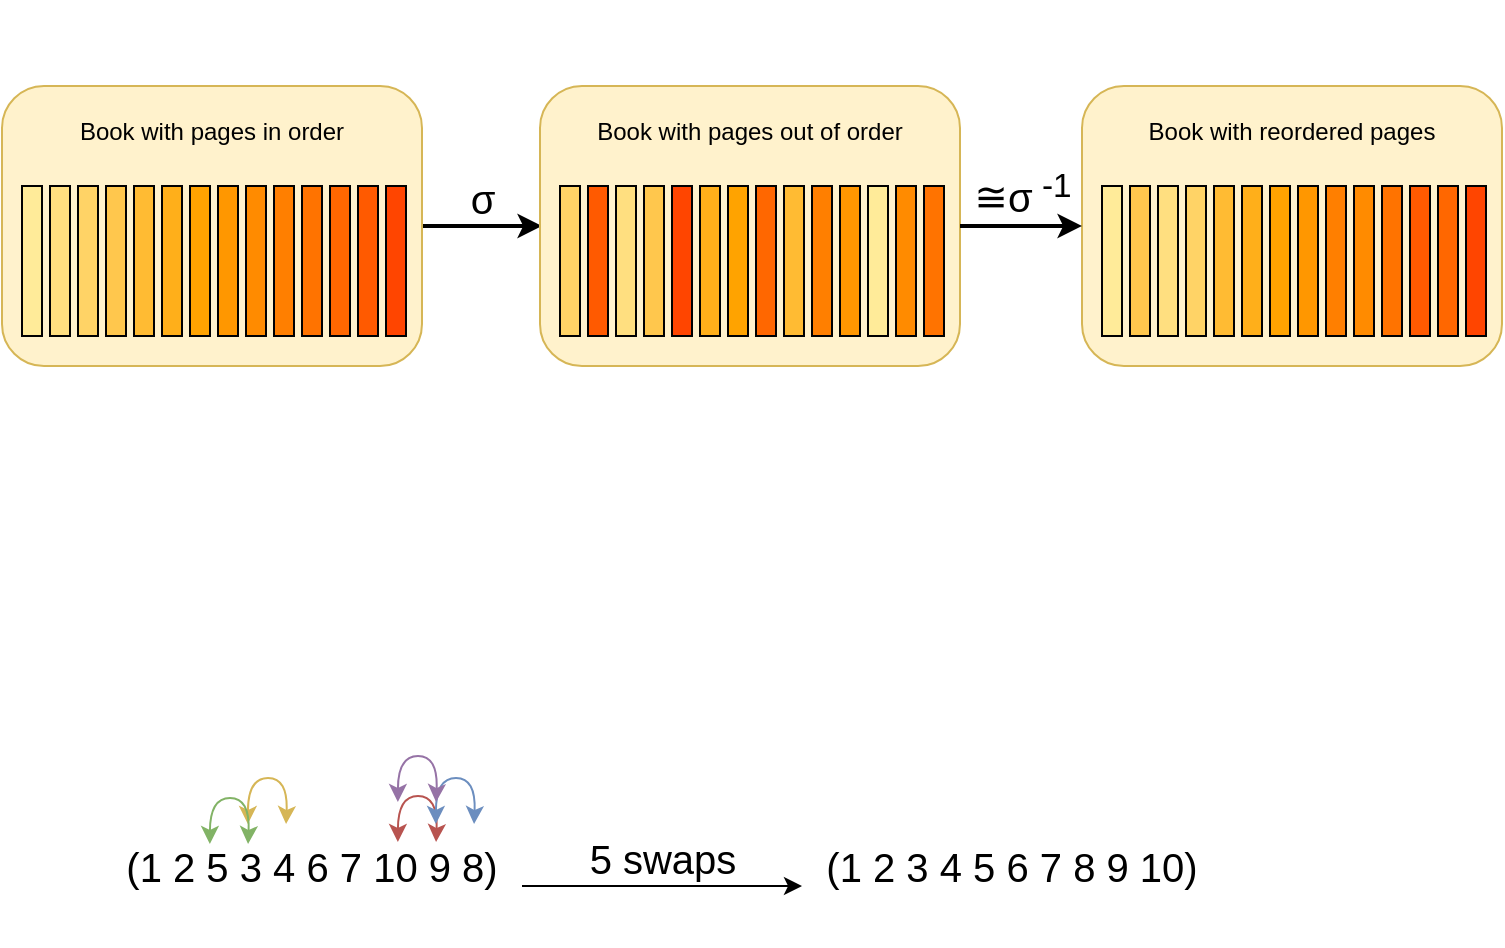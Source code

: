 <mxfile version="22.1.6" type="device">
  <diagram id="oMDY72YzOnIo3sY7O1gu" name="Page-1">
    <mxGraphModel dx="1434" dy="754" grid="1" gridSize="10" guides="1" tooltips="1" connect="1" arrows="1" fold="1" page="1" pageScale="1" pageWidth="827" pageHeight="1169" math="0" shadow="0">
      <root>
        <mxCell id="0" />
        <mxCell id="1" parent="0" />
        <mxCell id="nkOG_SdZaLz4jP4w542h-42" value="" style="group" parent="1" vertex="1" connectable="0">
          <mxGeometry x="40" y="240" width="210" height="140" as="geometry" />
        </mxCell>
        <mxCell id="FTEro6uut2QmCMIrPueT-2" value="&lt;font style=&quot;font-size: 20px;&quot;&gt;σ&lt;/font&gt;" style="edgeStyle=orthogonalEdgeStyle;rounded=0;orthogonalLoop=1;jettySize=auto;html=1;strokeWidth=2;verticalAlign=bottom;labelBackgroundColor=none;" edge="1" parent="nkOG_SdZaLz4jP4w542h-42" source="nkOG_SdZaLz4jP4w542h-9">
          <mxGeometry relative="1" as="geometry">
            <mxPoint x="270" y="70" as="targetPoint" />
          </mxGeometry>
        </mxCell>
        <mxCell id="nkOG_SdZaLz4jP4w542h-9" value="&lt;div&gt;&lt;br&gt;&lt;/div&gt;&lt;div&gt;&lt;br&gt;&lt;/div&gt;&lt;div&gt;&lt;br&gt;&lt;/div&gt;&lt;div&gt;&lt;br&gt;&lt;/div&gt;&lt;div&gt;Book with pages in order&lt;br&gt;&lt;/div&gt;" style="rounded=1;whiteSpace=wrap;html=1;fillColor=#fff2cc;strokeColor=#d6b656;labelPosition=center;verticalLabelPosition=top;align=center;verticalAlign=bottom;horizontal=1;spacingTop=-49;spacing=-30;" parent="nkOG_SdZaLz4jP4w542h-42" vertex="1">
          <mxGeometry width="210" height="140" as="geometry" />
        </mxCell>
        <mxCell id="nkOG_SdZaLz4jP4w542h-13" value="" style="rounded=0;whiteSpace=wrap;html=1;fillColor=#FFDF80;" parent="nkOG_SdZaLz4jP4w542h-42" vertex="1">
          <mxGeometry x="24" y="50" width="10" height="75" as="geometry" />
        </mxCell>
        <mxCell id="nkOG_SdZaLz4jP4w542h-15" value="" style="rounded=0;whiteSpace=wrap;html=1;fillColor=#FFD366;" parent="nkOG_SdZaLz4jP4w542h-42" vertex="1">
          <mxGeometry x="38" y="50" width="10" height="75" as="geometry" />
        </mxCell>
        <mxCell id="nkOG_SdZaLz4jP4w542h-16" value="" style="rounded=0;whiteSpace=wrap;html=1;fillColor=#FFC74D;" parent="nkOG_SdZaLz4jP4w542h-42" vertex="1">
          <mxGeometry x="52" y="50" width="10" height="75" as="geometry" />
        </mxCell>
        <mxCell id="nkOG_SdZaLz4jP4w542h-17" value="" style="rounded=0;whiteSpace=wrap;html=1;fillColor=#FFBB33;" parent="nkOG_SdZaLz4jP4w542h-42" vertex="1">
          <mxGeometry x="66" y="50" width="10" height="75" as="geometry" />
        </mxCell>
        <mxCell id="nkOG_SdZaLz4jP4w542h-18" value="" style="rounded=0;whiteSpace=wrap;html=1;gradientColor=none;fillColor=#FFAF1A;" parent="nkOG_SdZaLz4jP4w542h-42" vertex="1">
          <mxGeometry x="80" y="50" width="10" height="75" as="geometry" />
        </mxCell>
        <mxCell id="nkOG_SdZaLz4jP4w542h-19" value="" style="rounded=0;whiteSpace=wrap;html=1;fillColor=#FFA300;" parent="nkOG_SdZaLz4jP4w542h-42" vertex="1">
          <mxGeometry x="94" y="50" width="10" height="75" as="geometry" />
        </mxCell>
        <mxCell id="nkOG_SdZaLz4jP4w542h-20" value="" style="rounded=0;whiteSpace=wrap;html=1;fillColor=#FF9700;" parent="nkOG_SdZaLz4jP4w542h-42" vertex="1">
          <mxGeometry x="108" y="50" width="10" height="75" as="geometry" />
        </mxCell>
        <mxCell id="nkOG_SdZaLz4jP4w542h-31" value="" style="rounded=0;whiteSpace=wrap;html=1;fillColor=#FF8B00;" parent="nkOG_SdZaLz4jP4w542h-42" vertex="1">
          <mxGeometry x="122" y="50" width="10" height="75" as="geometry" />
        </mxCell>
        <mxCell id="nkOG_SdZaLz4jP4w542h-32" value="" style="rounded=0;whiteSpace=wrap;html=1;fillColor=#FF7F00;" parent="nkOG_SdZaLz4jP4w542h-42" vertex="1">
          <mxGeometry x="136" y="50" width="10" height="75" as="geometry" />
        </mxCell>
        <mxCell id="nkOG_SdZaLz4jP4w542h-33" value="" style="rounded=0;whiteSpace=wrap;html=1;fillColor=#FF7300;" parent="nkOG_SdZaLz4jP4w542h-42" vertex="1">
          <mxGeometry x="150" y="50" width="10" height="75" as="geometry" />
        </mxCell>
        <mxCell id="nkOG_SdZaLz4jP4w542h-34" value="" style="rounded=0;whiteSpace=wrap;html=1;fillColor=#FF6700;" parent="nkOG_SdZaLz4jP4w542h-42" vertex="1">
          <mxGeometry x="164" y="50" width="10" height="75" as="geometry" />
        </mxCell>
        <mxCell id="nkOG_SdZaLz4jP4w542h-35" value="" style="rounded=0;whiteSpace=wrap;html=1;fillColor=#FF5A00;" parent="nkOG_SdZaLz4jP4w542h-42" vertex="1">
          <mxGeometry x="178" y="50" width="10" height="75" as="geometry" />
        </mxCell>
        <mxCell id="nkOG_SdZaLz4jP4w542h-36" value="" style="rounded=0;whiteSpace=wrap;html=1;fillColor=#FF4500;" parent="nkOG_SdZaLz4jP4w542h-42" vertex="1">
          <mxGeometry x="192" y="50" width="10" height="75" as="geometry" />
        </mxCell>
        <mxCell id="nkOG_SdZaLz4jP4w542h-39" value="" style="rounded=0;whiteSpace=wrap;html=1;fillColor=#FFEB99;" parent="nkOG_SdZaLz4jP4w542h-42" vertex="1">
          <mxGeometry x="10" y="50" width="10" height="75" as="geometry" />
        </mxCell>
        <mxCell id="nkOG_SdZaLz4jP4w542h-43" value="" style="group" parent="1" vertex="1" connectable="0">
          <mxGeometry x="309" y="240" width="210" height="140" as="geometry" />
        </mxCell>
        <mxCell id="nkOG_SdZaLz4jP4w542h-44" value="&lt;div&gt;&lt;br&gt;&lt;/div&gt;&lt;div&gt;&lt;br&gt;&lt;/div&gt;&lt;div&gt;&lt;br&gt;&lt;/div&gt;&lt;div&gt;&lt;br&gt;&lt;/div&gt;&lt;div&gt;Book with pages out of order&lt;br&gt;&lt;/div&gt;" style="rounded=1;whiteSpace=wrap;html=1;fillColor=#fff2cc;strokeColor=#d6b656;labelPosition=center;verticalLabelPosition=top;align=center;verticalAlign=bottom;horizontal=1;spacingTop=-49;spacing=-30;" parent="nkOG_SdZaLz4jP4w542h-43" vertex="1">
          <mxGeometry width="210" height="140" as="geometry" />
        </mxCell>
        <mxCell id="nkOG_SdZaLz4jP4w542h-45" value="" style="rounded=0;whiteSpace=wrap;html=1;fillColor=#FFDF80;" parent="nkOG_SdZaLz4jP4w542h-43" vertex="1">
          <mxGeometry x="38" y="50" width="10" height="75" as="geometry" />
        </mxCell>
        <mxCell id="nkOG_SdZaLz4jP4w542h-46" value="" style="rounded=0;whiteSpace=wrap;html=1;fillColor=#FFD366;" parent="nkOG_SdZaLz4jP4w542h-43" vertex="1">
          <mxGeometry x="10" y="50" width="10" height="75" as="geometry" />
        </mxCell>
        <mxCell id="nkOG_SdZaLz4jP4w542h-47" value="" style="rounded=0;whiteSpace=wrap;html=1;fillColor=#FFC74D;" parent="nkOG_SdZaLz4jP4w542h-43" vertex="1">
          <mxGeometry x="52" y="50" width="10" height="75" as="geometry" />
        </mxCell>
        <mxCell id="nkOG_SdZaLz4jP4w542h-48" value="" style="rounded=0;whiteSpace=wrap;html=1;fillColor=#FFBB33;" parent="nkOG_SdZaLz4jP4w542h-43" vertex="1">
          <mxGeometry x="122" y="50" width="10" height="75" as="geometry" />
        </mxCell>
        <mxCell id="nkOG_SdZaLz4jP4w542h-49" value="" style="rounded=0;whiteSpace=wrap;html=1;gradientColor=none;fillColor=#FFAF1A;" parent="nkOG_SdZaLz4jP4w542h-43" vertex="1">
          <mxGeometry x="80" y="50" width="10" height="75" as="geometry" />
        </mxCell>
        <mxCell id="nkOG_SdZaLz4jP4w542h-50" value="" style="rounded=0;whiteSpace=wrap;html=1;fillColor=#FFA300;" parent="nkOG_SdZaLz4jP4w542h-43" vertex="1">
          <mxGeometry x="94" y="50" width="10" height="75" as="geometry" />
        </mxCell>
        <mxCell id="nkOG_SdZaLz4jP4w542h-51" value="" style="rounded=0;whiteSpace=wrap;html=1;fillColor=#FF9700;" parent="nkOG_SdZaLz4jP4w542h-43" vertex="1">
          <mxGeometry x="150" y="50" width="10" height="75" as="geometry" />
        </mxCell>
        <mxCell id="nkOG_SdZaLz4jP4w542h-52" value="" style="rounded=0;whiteSpace=wrap;html=1;fillColor=#FF8B00;" parent="nkOG_SdZaLz4jP4w542h-43" vertex="1">
          <mxGeometry x="178" y="50" width="10" height="75" as="geometry" />
        </mxCell>
        <mxCell id="nkOG_SdZaLz4jP4w542h-53" value="" style="rounded=0;whiteSpace=wrap;html=1;fillColor=#FF7F00;" parent="nkOG_SdZaLz4jP4w542h-43" vertex="1">
          <mxGeometry x="136" y="50" width="10" height="75" as="geometry" />
        </mxCell>
        <mxCell id="nkOG_SdZaLz4jP4w542h-54" value="" style="rounded=0;whiteSpace=wrap;html=1;fillColor=#FF7300;" parent="nkOG_SdZaLz4jP4w542h-43" vertex="1">
          <mxGeometry x="192" y="50" width="10" height="75" as="geometry" />
        </mxCell>
        <mxCell id="nkOG_SdZaLz4jP4w542h-55" value="" style="rounded=0;whiteSpace=wrap;html=1;fillColor=#FF6700;" parent="nkOG_SdZaLz4jP4w542h-43" vertex="1">
          <mxGeometry x="108" y="50" width="10" height="75" as="geometry" />
        </mxCell>
        <mxCell id="nkOG_SdZaLz4jP4w542h-56" value="" style="rounded=0;whiteSpace=wrap;html=1;fillColor=#FF5A00;" parent="nkOG_SdZaLz4jP4w542h-43" vertex="1">
          <mxGeometry x="24" y="50" width="10" height="75" as="geometry" />
        </mxCell>
        <mxCell id="nkOG_SdZaLz4jP4w542h-57" value="" style="rounded=0;whiteSpace=wrap;html=1;fillColor=#FF4500;" parent="nkOG_SdZaLz4jP4w542h-43" vertex="1">
          <mxGeometry x="66" y="50" width="10" height="75" as="geometry" />
        </mxCell>
        <mxCell id="nkOG_SdZaLz4jP4w542h-58" value="" style="rounded=0;whiteSpace=wrap;html=1;fillColor=#FFEB99;" parent="nkOG_SdZaLz4jP4w542h-43" vertex="1">
          <mxGeometry x="164" y="50" width="10" height="75" as="geometry" />
        </mxCell>
        <mxCell id="nkOG_SdZaLz4jP4w542h-60" value="" style="group" parent="1" vertex="1" connectable="0">
          <mxGeometry x="580" y="240" width="210" height="140" as="geometry" />
        </mxCell>
        <mxCell id="nkOG_SdZaLz4jP4w542h-61" value="&lt;div&gt;&lt;br&gt;&lt;/div&gt;&lt;div&gt;&lt;br&gt;&lt;/div&gt;&lt;div&gt;&lt;br&gt;&lt;/div&gt;&lt;div&gt;&lt;br&gt;&lt;/div&gt;&lt;div&gt;Book with reordered pages&lt;br&gt;&lt;/div&gt;" style="rounded=1;whiteSpace=wrap;html=1;fillColor=#fff2cc;strokeColor=#d6b656;labelPosition=center;verticalLabelPosition=top;align=center;verticalAlign=bottom;horizontal=1;spacingTop=-49;spacing=-30;" parent="nkOG_SdZaLz4jP4w542h-60" vertex="1">
          <mxGeometry width="210" height="140" as="geometry" />
        </mxCell>
        <mxCell id="nkOG_SdZaLz4jP4w542h-62" value="" style="rounded=0;whiteSpace=wrap;html=1;fillColor=#FFDF80;" parent="nkOG_SdZaLz4jP4w542h-60" vertex="1">
          <mxGeometry x="38" y="50" width="10" height="75" as="geometry" />
        </mxCell>
        <mxCell id="nkOG_SdZaLz4jP4w542h-63" value="" style="rounded=0;whiteSpace=wrap;html=1;fillColor=#FFD366;" parent="nkOG_SdZaLz4jP4w542h-60" vertex="1">
          <mxGeometry x="52" y="50" width="10" height="75" as="geometry" />
        </mxCell>
        <mxCell id="nkOG_SdZaLz4jP4w542h-64" value="" style="rounded=0;whiteSpace=wrap;html=1;fillColor=#FFC74D;" parent="nkOG_SdZaLz4jP4w542h-60" vertex="1">
          <mxGeometry x="24" y="50" width="10" height="75" as="geometry" />
        </mxCell>
        <mxCell id="nkOG_SdZaLz4jP4w542h-65" value="" style="rounded=0;whiteSpace=wrap;html=1;fillColor=#FFBB33;" parent="nkOG_SdZaLz4jP4w542h-60" vertex="1">
          <mxGeometry x="66" y="50" width="10" height="75" as="geometry" />
        </mxCell>
        <mxCell id="nkOG_SdZaLz4jP4w542h-66" value="" style="rounded=0;whiteSpace=wrap;html=1;gradientColor=none;fillColor=#FFAF1A;" parent="nkOG_SdZaLz4jP4w542h-60" vertex="1">
          <mxGeometry x="80" y="50" width="10" height="75" as="geometry" />
        </mxCell>
        <mxCell id="nkOG_SdZaLz4jP4w542h-67" value="" style="rounded=0;whiteSpace=wrap;html=1;fillColor=#FFA300;" parent="nkOG_SdZaLz4jP4w542h-60" vertex="1">
          <mxGeometry x="94" y="50" width="10" height="75" as="geometry" />
        </mxCell>
        <mxCell id="nkOG_SdZaLz4jP4w542h-68" value="" style="rounded=0;whiteSpace=wrap;html=1;fillColor=#FF9700;" parent="nkOG_SdZaLz4jP4w542h-60" vertex="1">
          <mxGeometry x="108" y="50" width="10" height="75" as="geometry" />
        </mxCell>
        <mxCell id="nkOG_SdZaLz4jP4w542h-69" value="" style="rounded=0;whiteSpace=wrap;html=1;fillColor=#FF8B00;" parent="nkOG_SdZaLz4jP4w542h-60" vertex="1">
          <mxGeometry x="136" y="50" width="10" height="75" as="geometry" />
        </mxCell>
        <mxCell id="nkOG_SdZaLz4jP4w542h-70" value="" style="rounded=0;whiteSpace=wrap;html=1;fillColor=#FF7F00;" parent="nkOG_SdZaLz4jP4w542h-60" vertex="1">
          <mxGeometry x="122" y="50" width="10" height="75" as="geometry" />
        </mxCell>
        <mxCell id="nkOG_SdZaLz4jP4w542h-71" value="" style="rounded=0;whiteSpace=wrap;html=1;fillColor=#FF7300;" parent="nkOG_SdZaLz4jP4w542h-60" vertex="1">
          <mxGeometry x="150" y="50" width="10" height="75" as="geometry" />
        </mxCell>
        <mxCell id="nkOG_SdZaLz4jP4w542h-72" value="" style="rounded=0;whiteSpace=wrap;html=1;fillColor=#FF6700;" parent="nkOG_SdZaLz4jP4w542h-60" vertex="1">
          <mxGeometry x="178" y="50" width="10" height="75" as="geometry" />
        </mxCell>
        <mxCell id="nkOG_SdZaLz4jP4w542h-73" value="" style="rounded=0;whiteSpace=wrap;html=1;fillColor=#FF5A00;" parent="nkOG_SdZaLz4jP4w542h-60" vertex="1">
          <mxGeometry x="164" y="50" width="10" height="75" as="geometry" />
        </mxCell>
        <mxCell id="nkOG_SdZaLz4jP4w542h-74" value="" style="rounded=0;whiteSpace=wrap;html=1;fillColor=#FF4500;" parent="nkOG_SdZaLz4jP4w542h-60" vertex="1">
          <mxGeometry x="192" y="50" width="10" height="75" as="geometry" />
        </mxCell>
        <mxCell id="nkOG_SdZaLz4jP4w542h-75" value="" style="rounded=0;whiteSpace=wrap;html=1;fillColor=#FFEB99;" parent="nkOG_SdZaLz4jP4w542h-60" vertex="1">
          <mxGeometry x="10" y="50" width="10" height="75" as="geometry" />
        </mxCell>
        <mxCell id="FTEro6uut2QmCMIrPueT-6" value="&lt;font style=&quot;font-size: 20px;&quot;&gt;≅&lt;/font&gt;&lt;font style=&quot;font-size: 20px;&quot;&gt;σ&lt;sup&gt; -1&lt;br&gt;&lt;/sup&gt;&lt;/font&gt;" style="edgeStyle=orthogonalEdgeStyle;rounded=0;orthogonalLoop=1;jettySize=auto;html=1;strokeWidth=2;verticalAlign=bottom;exitX=1;exitY=0.5;exitDx=0;exitDy=0;entryX=0;entryY=0.5;entryDx=0;entryDy=0;labelBackgroundColor=none;" edge="1" parent="1" source="nkOG_SdZaLz4jP4w542h-44" target="nkOG_SdZaLz4jP4w542h-61">
          <mxGeometry relative="1" as="geometry">
            <mxPoint x="330" y="330" as="targetPoint" />
            <mxPoint x="270" y="330" as="sourcePoint" />
            <Array as="points">
              <mxPoint x="530" y="310" />
              <mxPoint x="530" y="310" />
            </Array>
          </mxGeometry>
        </mxCell>
        <mxCell id="FTEro6uut2QmCMIrPueT-10" style="edgeStyle=orthogonalEdgeStyle;rounded=0;orthogonalLoop=1;jettySize=auto;html=1;entryX=0;entryY=0.5;entryDx=0;entryDy=0;exitX=1;exitY=0.5;exitDx=0;exitDy=0;" edge="1" parent="1" source="FTEro6uut2QmCMIrPueT-8" target="FTEro6uut2QmCMIrPueT-9">
          <mxGeometry relative="1" as="geometry">
            <mxPoint x="300" y="633" as="sourcePoint" />
            <mxPoint x="360" y="633" as="targetPoint" />
          </mxGeometry>
        </mxCell>
        <mxCell id="FTEro6uut2QmCMIrPueT-11" value="5 swaps" style="edgeLabel;html=1;align=center;verticalAlign=bottom;resizable=0;points=[];fontSize=20;labelBackgroundColor=none;" vertex="1" connectable="0" parent="FTEro6uut2QmCMIrPueT-10">
          <mxGeometry relative="1" as="geometry">
            <mxPoint as="offset" />
          </mxGeometry>
        </mxCell>
        <mxCell id="FTEro6uut2QmCMIrPueT-8" value="&lt;div style=&quot;font-size: 20px;&quot;&gt;&lt;font style=&quot;font-size: 20px;&quot;&gt;(1 2 5 3 4 6 7 10 9 8)&lt;br&gt;&lt;/font&gt;&lt;/div&gt;" style="text;html=1;strokeColor=none;fillColor=none;spacing=5;spacingTop=-20;whiteSpace=wrap;overflow=hidden;rounded=0;align=center;verticalAlign=middle;labelPosition=center;verticalLabelPosition=middle;" vertex="1" parent="1">
          <mxGeometry x="90" y="610" width="210" height="60" as="geometry" />
        </mxCell>
        <mxCell id="FTEro6uut2QmCMIrPueT-9" value="&lt;div style=&quot;font-size: 20px;&quot;&gt;&lt;font style=&quot;font-size: 20px;&quot;&gt;(1 2 3 4 5 6 7 8 9 10)&lt;br&gt;&lt;/font&gt;&lt;/div&gt;" style="text;html=1;strokeColor=none;fillColor=none;spacing=5;spacingTop=-20;whiteSpace=wrap;overflow=hidden;rounded=0;align=center;verticalAlign=middle;labelPosition=center;verticalLabelPosition=middle;" vertex="1" parent="1">
          <mxGeometry x="440" y="610" width="210" height="60" as="geometry" />
        </mxCell>
        <mxCell id="FTEro6uut2QmCMIrPueT-18" value="" style="curved=1;endArrow=classic;html=1;rounded=0;startArrow=classic;startFill=1;entryX=0.424;entryY=0.05;entryDx=0;entryDy=0;entryPerimeter=0;exitX=0.333;exitY=0.05;exitDx=0;exitDy=0;exitPerimeter=0;fillColor=#fff2cc;strokeColor=#d6b656;" edge="1" parent="1">
          <mxGeometry width="50" height="50" relative="1" as="geometry">
            <mxPoint x="162.93" y="609" as="sourcePoint" />
            <mxPoint x="182.04" y="609" as="targetPoint" />
            <Array as="points">
              <mxPoint x="163" y="586" />
              <mxPoint x="183" y="586" />
            </Array>
          </mxGeometry>
        </mxCell>
        <mxCell id="FTEro6uut2QmCMIrPueT-19" value="" style="curved=1;endArrow=classic;html=1;rounded=0;startArrow=classic;startFill=1;entryX=0.424;entryY=0.05;entryDx=0;entryDy=0;entryPerimeter=0;exitX=0.333;exitY=0.05;exitDx=0;exitDy=0;exitPerimeter=0;fillColor=#f8cecc;strokeColor=#b85450;" edge="1" parent="1">
          <mxGeometry width="50" height="50" relative="1" as="geometry">
            <mxPoint x="237.93" y="618" as="sourcePoint" />
            <mxPoint x="257.04" y="618" as="targetPoint" />
            <Array as="points">
              <mxPoint x="238" y="595" />
              <mxPoint x="258" y="595" />
            </Array>
          </mxGeometry>
        </mxCell>
        <mxCell id="FTEro6uut2QmCMIrPueT-21" value="" style="curved=1;endArrow=classic;html=1;rounded=0;startArrow=classic;startFill=1;entryX=0.424;entryY=0.05;entryDx=0;entryDy=0;entryPerimeter=0;exitX=0.333;exitY=0.05;exitDx=0;exitDy=0;exitPerimeter=0;fillColor=#dae8fc;strokeColor=#6c8ebf;" edge="1" parent="1">
          <mxGeometry width="50" height="50" relative="1" as="geometry">
            <mxPoint x="256.93" y="609" as="sourcePoint" />
            <mxPoint x="276.04" y="609" as="targetPoint" />
            <Array as="points">
              <mxPoint x="257" y="586" />
              <mxPoint x="277" y="586" />
            </Array>
          </mxGeometry>
        </mxCell>
        <mxCell id="FTEro6uut2QmCMIrPueT-22" value="" style="curved=1;endArrow=classic;html=1;rounded=0;startArrow=classic;startFill=1;entryX=0.424;entryY=0.05;entryDx=0;entryDy=0;entryPerimeter=0;exitX=0.333;exitY=0.05;exitDx=0;exitDy=0;exitPerimeter=0;fillColor=#e1d5e7;strokeColor=#9673a6;" edge="1" parent="1">
          <mxGeometry width="50" height="50" relative="1" as="geometry">
            <mxPoint x="237.93" y="598" as="sourcePoint" />
            <mxPoint x="257.04" y="598" as="targetPoint" />
            <Array as="points">
              <mxPoint x="238" y="575" />
              <mxPoint x="258" y="575" />
            </Array>
          </mxGeometry>
        </mxCell>
        <mxCell id="FTEro6uut2QmCMIrPueT-23" value="" style="curved=1;endArrow=classic;html=1;rounded=0;startArrow=classic;startFill=1;entryX=0.424;entryY=0.05;entryDx=0;entryDy=0;entryPerimeter=0;exitX=0.333;exitY=0.05;exitDx=0;exitDy=0;exitPerimeter=0;fillColor=#d5e8d4;strokeColor=#82b366;" edge="1" parent="1">
          <mxGeometry width="50" height="50" relative="1" as="geometry">
            <mxPoint x="143.93" y="619" as="sourcePoint" />
            <mxPoint x="163.04" y="619" as="targetPoint" />
            <Array as="points">
              <mxPoint x="144" y="596" />
              <mxPoint x="164" y="596" />
            </Array>
          </mxGeometry>
        </mxCell>
      </root>
    </mxGraphModel>
  </diagram>
</mxfile>

